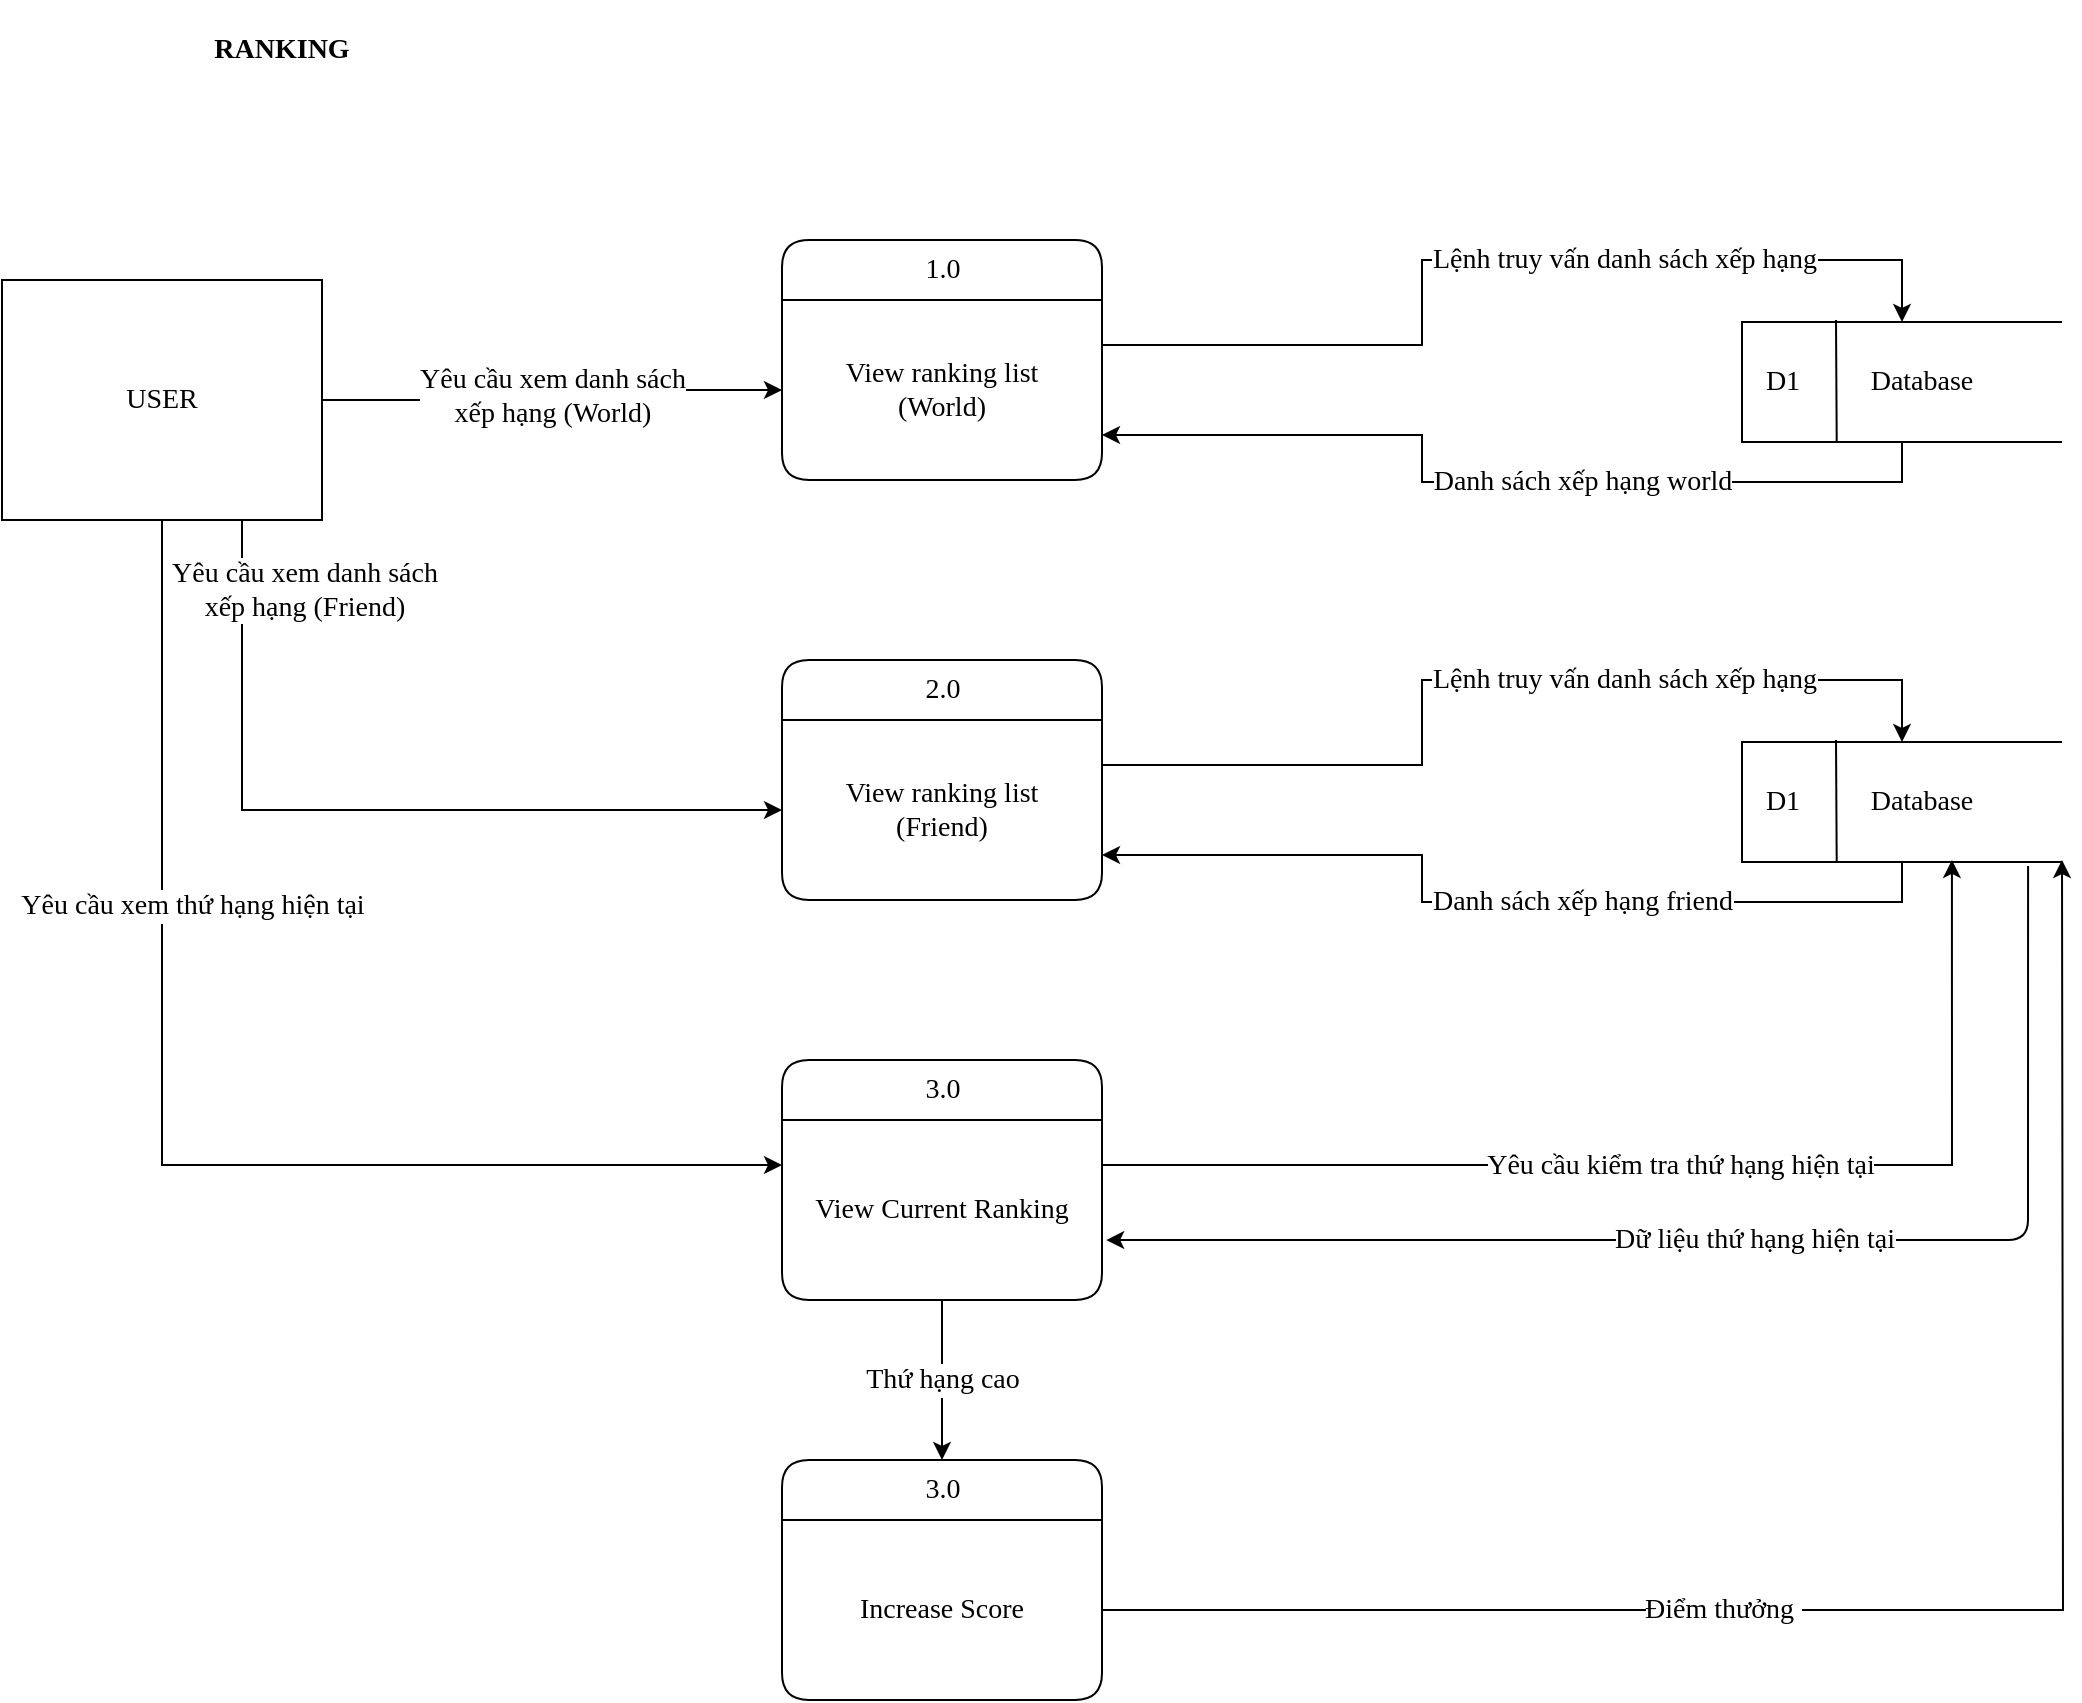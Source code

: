 <mxfile version="13.9.1" type="device"><diagram id="Vq1FsfSI3Dlwh8rkQlVV" name="Page-1"><mxGraphModel dx="2697" dy="672" grid="1" gridSize="10" guides="1" tooltips="1" connect="1" arrows="1" fold="1" page="1" pageScale="1" pageWidth="850" pageHeight="1100" math="0" shadow="0"><root><mxCell id="0"/><mxCell id="1" parent="0"/><mxCell id="PpRAl6SXggzSLbXi9vGF-1" value="1.0" style="swimlane;childLayout=stackLayout;horizontal=1;startSize=30;horizontalStack=0;rounded=1;fontSize=14;fontStyle=0;strokeWidth=1;resizeParent=0;resizeLast=1;shadow=0;dashed=0;align=center;html=1;fontFamily=Verdana;" vertex="1" parent="1"><mxGeometry x="160" y="270" width="160" height="120" as="geometry"/></mxCell><mxCell id="PpRAl6SXggzSLbXi9vGF-2" value="View ranking list&lt;br style=&quot;font-size: 14px;&quot;&gt;(World)" style="text;html=1;strokeColor=none;fillColor=none;align=center;verticalAlign=middle;whiteSpace=wrap;rounded=0;fontFamily=Verdana;fontSize=14;" vertex="1" parent="PpRAl6SXggzSLbXi9vGF-1"><mxGeometry y="30" width="160" height="90" as="geometry"/></mxCell><mxCell id="PpRAl6SXggzSLbXi9vGF-3" value="Yêu cầu xem danh sách&lt;br style=&quot;font-size: 14px;&quot;&gt;xếp hạng (World)" style="edgeStyle=orthogonalEdgeStyle;rounded=0;orthogonalLoop=1;jettySize=auto;html=1;exitX=1;exitY=0.5;exitDx=0;exitDy=0;entryX=0;entryY=0.5;entryDx=0;entryDy=0;fontFamily=Verdana;fontSize=14;" edge="1" parent="1" source="PpRAl6SXggzSLbXi9vGF-8" target="PpRAl6SXggzSLbXi9vGF-2"><mxGeometry relative="1" as="geometry"/></mxCell><mxCell id="PpRAl6SXggzSLbXi9vGF-4" value="Yêu cầu xem danh sách&lt;br style=&quot;font-size: 14px;&quot;&gt;xếp hạng (Friend)" style="edgeStyle=orthogonalEdgeStyle;rounded=0;orthogonalLoop=1;jettySize=auto;html=1;exitX=0.75;exitY=1;exitDx=0;exitDy=0;entryX=0;entryY=0.5;entryDx=0;entryDy=0;fontFamily=Verdana;fontSize=14;" edge="1" parent="1" source="PpRAl6SXggzSLbXi9vGF-8" target="PpRAl6SXggzSLbXi9vGF-25"><mxGeometry x="-0.155" y="110" relative="1" as="geometry"><mxPoint as="offset"/></mxGeometry></mxCell><mxCell id="PpRAl6SXggzSLbXi9vGF-5" value="Yêu cầu xem thứ hạng hiện tại" style="edgeStyle=orthogonalEdgeStyle;rounded=0;orthogonalLoop=1;jettySize=auto;html=1;exitX=0.5;exitY=1;exitDx=0;exitDy=0;entryX=0;entryY=0.25;entryDx=0;entryDy=0;fontFamily=Verdana;fontSize=14;" edge="1" parent="1" source="PpRAl6SXggzSLbXi9vGF-8" target="PpRAl6SXggzSLbXi9vGF-28"><mxGeometry x="0.066" y="130" relative="1" as="geometry"><mxPoint as="offset"/></mxGeometry></mxCell><mxCell id="PpRAl6SXggzSLbXi9vGF-8" value="USER" style="rounded=0;whiteSpace=wrap;html=1;fontFamily=Verdana;fontSize=14;" vertex="1" parent="1"><mxGeometry x="-230" y="290" width="160" height="120" as="geometry"/></mxCell><mxCell id="PpRAl6SXggzSLbXi9vGF-19" value="" style="group;fontFamily=Verdana;fontSize=14;" vertex="1" connectable="0" parent="1"><mxGeometry x="640" y="310" width="160" height="61" as="geometry"/></mxCell><mxCell id="PpRAl6SXggzSLbXi9vGF-20" value="&amp;nbsp; &amp;nbsp; &amp;nbsp; &amp;nbsp; &amp;nbsp; &amp;nbsp; &amp;nbsp; &amp;nbsp; &amp;nbsp; &amp;nbsp; &amp;nbsp; &amp;nbsp; &amp;nbsp; &amp;nbsp;&amp;nbsp;" style="strokeWidth=1;html=1;shape=mxgraph.flowchart.annotation_1;align=left;pointerEvents=1;verticalAlign=bottom;fontFamily=Verdana;fontSize=14;" vertex="1" parent="PpRAl6SXggzSLbXi9vGF-19"><mxGeometry y="1" width="160" height="60" as="geometry"/></mxCell><mxCell id="PpRAl6SXggzSLbXi9vGF-21" value="D1" style="endArrow=none;html=1;entryX=0.296;entryY=1.006;entryDx=0;entryDy=0;entryPerimeter=0;fontFamily=Verdana;fontSize=14;" edge="1" parent="PpRAl6SXggzSLbXi9vGF-19" target="PpRAl6SXggzSLbXi9vGF-20"><mxGeometry x="-0.003" y="-27" width="50" height="50" relative="1" as="geometry"><mxPoint x="47" as="sourcePoint"/><mxPoint x="120" y="-129" as="targetPoint"/><mxPoint as="offset"/></mxGeometry></mxCell><mxCell id="PpRAl6SXggzSLbXi9vGF-22" value="Database" style="text;html=1;strokeColor=none;fillColor=none;align=center;verticalAlign=middle;whiteSpace=wrap;rounded=0;fontFamily=Verdana;fontSize=14;" vertex="1" parent="PpRAl6SXggzSLbXi9vGF-19"><mxGeometry x="70" y="20.5" width="40" height="20" as="geometry"/></mxCell><mxCell id="PpRAl6SXggzSLbXi9vGF-24" value="2.0" style="swimlane;childLayout=stackLayout;horizontal=1;startSize=30;horizontalStack=0;rounded=1;fontSize=14;fontStyle=0;strokeWidth=1;resizeParent=0;resizeLast=1;shadow=0;dashed=0;align=center;html=1;fontFamily=Verdana;" vertex="1" parent="1"><mxGeometry x="160" y="480" width="160" height="120" as="geometry"/></mxCell><mxCell id="PpRAl6SXggzSLbXi9vGF-25" value="View ranking list&lt;br style=&quot;font-size: 14px;&quot;&gt;(Friend)" style="text;html=1;strokeColor=none;fillColor=none;align=center;verticalAlign=middle;whiteSpace=wrap;rounded=0;fontFamily=Verdana;fontSize=14;" vertex="1" parent="PpRAl6SXggzSLbXi9vGF-24"><mxGeometry y="30" width="160" height="90" as="geometry"/></mxCell><mxCell id="PpRAl6SXggzSLbXi9vGF-27" value="3.0" style="swimlane;childLayout=stackLayout;horizontal=1;startSize=30;horizontalStack=0;rounded=1;fontSize=14;fontStyle=0;strokeWidth=1;resizeParent=0;resizeLast=1;shadow=0;dashed=0;align=center;html=1;fontFamily=Verdana;" vertex="1" parent="1"><mxGeometry x="160" y="680" width="160" height="120" as="geometry"/></mxCell><mxCell id="PpRAl6SXggzSLbXi9vGF-28" value="View Current Ranking" style="text;html=1;strokeColor=none;fillColor=none;align=center;verticalAlign=middle;whiteSpace=wrap;rounded=0;fontFamily=Verdana;fontSize=14;" vertex="1" parent="PpRAl6SXggzSLbXi9vGF-27"><mxGeometry y="30" width="160" height="90" as="geometry"/></mxCell><mxCell id="PpRAl6SXggzSLbXi9vGF-31" value="3.0" style="swimlane;childLayout=stackLayout;horizontal=1;startSize=30;horizontalStack=0;rounded=1;fontSize=14;fontStyle=0;strokeWidth=1;resizeParent=0;resizeLast=1;shadow=0;dashed=0;align=center;html=1;fontFamily=Verdana;" vertex="1" parent="1"><mxGeometry x="160" y="880" width="160" height="120" as="geometry"/></mxCell><mxCell id="PpRAl6SXggzSLbXi9vGF-32" value="Increase Score" style="text;html=1;strokeColor=none;fillColor=none;align=center;verticalAlign=middle;whiteSpace=wrap;rounded=0;fontFamily=Verdana;fontSize=14;" vertex="1" parent="PpRAl6SXggzSLbXi9vGF-31"><mxGeometry y="30" width="160" height="90" as="geometry"/></mxCell><mxCell id="PpRAl6SXggzSLbXi9vGF-42" value="RANKING" style="text;html=1;strokeColor=none;fillColor=none;align=center;verticalAlign=middle;whiteSpace=wrap;rounded=0;fontFamily=Verdana;fontSize=14;fontStyle=1" vertex="1" parent="1"><mxGeometry x="-190" y="150" width="200" height="50" as="geometry"/></mxCell><mxCell id="PpRAl6SXggzSLbXi9vGF-44" value="Lệnh truy vấn danh sách xếp hạng" style="edgeStyle=orthogonalEdgeStyle;rounded=0;orthogonalLoop=1;jettySize=auto;html=1;exitX=1;exitY=0.25;exitDx=0;exitDy=0;entryX=0.5;entryY=0;entryDx=0;entryDy=0;entryPerimeter=0;fontFamily=Verdana;fontSize=14;" edge="1" parent="1" source="PpRAl6SXggzSLbXi9vGF-2" target="PpRAl6SXggzSLbXi9vGF-20"><mxGeometry x="0.278" relative="1" as="geometry"><mxPoint x="1" as="offset"/></mxGeometry></mxCell><mxCell id="PpRAl6SXggzSLbXi9vGF-45" value="Danh sách xếp hạng world" style="edgeStyle=orthogonalEdgeStyle;rounded=0;orthogonalLoop=1;jettySize=auto;html=1;exitX=0.5;exitY=1;exitDx=0;exitDy=0;exitPerimeter=0;entryX=1;entryY=0.75;entryDx=0;entryDy=0;fontFamily=Verdana;fontSize=14;" edge="1" parent="1" source="PpRAl6SXggzSLbXi9vGF-20" target="PpRAl6SXggzSLbXi9vGF-2"><mxGeometry x="-0.188" relative="1" as="geometry"><mxPoint as="offset"/></mxGeometry></mxCell><mxCell id="PpRAl6SXggzSLbXi9vGF-46" value="" style="group;fontFamily=Verdana;fontSize=14;" vertex="1" connectable="0" parent="1"><mxGeometry x="640" y="520" width="160" height="61" as="geometry"/></mxCell><mxCell id="PpRAl6SXggzSLbXi9vGF-47" value="&amp;nbsp; &amp;nbsp; &amp;nbsp; &amp;nbsp; &amp;nbsp; &amp;nbsp; &amp;nbsp; &amp;nbsp; &amp;nbsp; &amp;nbsp; &amp;nbsp; &amp;nbsp; &amp;nbsp; &amp;nbsp;&amp;nbsp;" style="strokeWidth=1;html=1;shape=mxgraph.flowchart.annotation_1;align=left;pointerEvents=1;verticalAlign=bottom;fontFamily=Verdana;fontSize=14;" vertex="1" parent="PpRAl6SXggzSLbXi9vGF-46"><mxGeometry y="1" width="160" height="60" as="geometry"/></mxCell><mxCell id="PpRAl6SXggzSLbXi9vGF-48" value="D1" style="endArrow=none;html=1;entryX=0.296;entryY=1.006;entryDx=0;entryDy=0;entryPerimeter=0;fontFamily=Verdana;fontSize=14;" edge="1" parent="PpRAl6SXggzSLbXi9vGF-46" target="PpRAl6SXggzSLbXi9vGF-47"><mxGeometry x="-0.003" y="-27" width="50" height="50" relative="1" as="geometry"><mxPoint x="47" as="sourcePoint"/><mxPoint x="120" y="-129" as="targetPoint"/><mxPoint as="offset"/></mxGeometry></mxCell><mxCell id="PpRAl6SXggzSLbXi9vGF-49" value="Database" style="text;html=1;strokeColor=none;fillColor=none;align=center;verticalAlign=middle;whiteSpace=wrap;rounded=0;fontFamily=Verdana;fontSize=14;" vertex="1" parent="PpRAl6SXggzSLbXi9vGF-46"><mxGeometry x="70" y="20.5" width="40" height="20" as="geometry"/></mxCell><mxCell id="PpRAl6SXggzSLbXi9vGF-54" value="Lệnh truy vấn danh sách xếp hạng" style="edgeStyle=orthogonalEdgeStyle;rounded=0;orthogonalLoop=1;jettySize=auto;html=1;exitX=1;exitY=0.25;exitDx=0;exitDy=0;entryX=0.5;entryY=0;entryDx=0;entryDy=0;entryPerimeter=0;fontFamily=Verdana;fontSize=14;" edge="1" parent="1" source="PpRAl6SXggzSLbXi9vGF-25" target="PpRAl6SXggzSLbXi9vGF-47"><mxGeometry x="0.278" relative="1" as="geometry"><mxPoint x="330" y="513.25" as="sourcePoint"/><mxPoint x="540" y="410" as="targetPoint"/><mxPoint x="1" as="offset"/></mxGeometry></mxCell><mxCell id="PpRAl6SXggzSLbXi9vGF-55" value="Danh sách xếp hạng friend" style="edgeStyle=orthogonalEdgeStyle;rounded=0;orthogonalLoop=1;jettySize=auto;html=1;exitX=0.5;exitY=1;exitDx=0;exitDy=0;exitPerimeter=0;entryX=1;entryY=0.75;entryDx=0;entryDy=0;fontFamily=Verdana;fontSize=14;" edge="1" parent="1" source="PpRAl6SXggzSLbXi9vGF-47" target="PpRAl6SXggzSLbXi9vGF-25"><mxGeometry x="-0.188" relative="1" as="geometry"><mxPoint x="730" y="561.75" as="sourcePoint"/><mxPoint x="330" y="558.25" as="targetPoint"/><mxPoint as="offset"/></mxGeometry></mxCell><mxCell id="PpRAl6SXggzSLbXi9vGF-57" value="Yêu cầu kiểm tra thứ hạng hiện tại" style="edgeStyle=orthogonalEdgeStyle;rounded=0;orthogonalLoop=1;jettySize=auto;html=1;exitX=1;exitY=0.25;exitDx=0;exitDy=0;entryX=0.656;entryY=0.983;entryDx=0;entryDy=0;entryPerimeter=0;fontFamily=Verdana;fontSize=14;" edge="1" parent="1" source="PpRAl6SXggzSLbXi9vGF-28" target="PpRAl6SXggzSLbXi9vGF-47"><mxGeometry relative="1" as="geometry"/></mxCell><mxCell id="PpRAl6SXggzSLbXi9vGF-58" value="Dữ liệu thứ hạng hiện tại" style="endArrow=classic;html=1;exitX=0.894;exitY=1.033;exitDx=0;exitDy=0;exitPerimeter=0;entryX=1.013;entryY=0.667;entryDx=0;entryDy=0;entryPerimeter=0;fontFamily=Verdana;fontSize=14;" edge="1" parent="1" source="PpRAl6SXggzSLbXi9vGF-47" target="PpRAl6SXggzSLbXi9vGF-28"><mxGeometry width="50" height="50" relative="1" as="geometry"><mxPoint x="440" y="690" as="sourcePoint"/><mxPoint x="490" y="640" as="targetPoint"/><Array as="points"><mxPoint x="783" y="770"/></Array></mxGeometry></mxCell><mxCell id="PpRAl6SXggzSLbXi9vGF-59" value="Thứ hạng cao" style="edgeStyle=orthogonalEdgeStyle;rounded=0;orthogonalLoop=1;jettySize=auto;html=1;exitX=0.5;exitY=1;exitDx=0;exitDy=0;entryX=0.5;entryY=0;entryDx=0;entryDy=0;fontFamily=Verdana;fontSize=14;" edge="1" parent="1" source="PpRAl6SXggzSLbXi9vGF-28" target="PpRAl6SXggzSLbXi9vGF-31"><mxGeometry relative="1" as="geometry"/></mxCell><mxCell id="PpRAl6SXggzSLbXi9vGF-60" value="Điểm thưởng&amp;nbsp;" style="edgeStyle=orthogonalEdgeStyle;rounded=0;orthogonalLoop=1;jettySize=auto;html=1;exitX=1;exitY=0.5;exitDx=0;exitDy=0;fontFamily=Verdana;fontSize=14;" edge="1" parent="1" source="PpRAl6SXggzSLbXi9vGF-32"><mxGeometry x="-0.275" relative="1" as="geometry"><mxPoint x="800" y="580" as="targetPoint"/><mxPoint as="offset"/></mxGeometry></mxCell></root></mxGraphModel></diagram></mxfile>